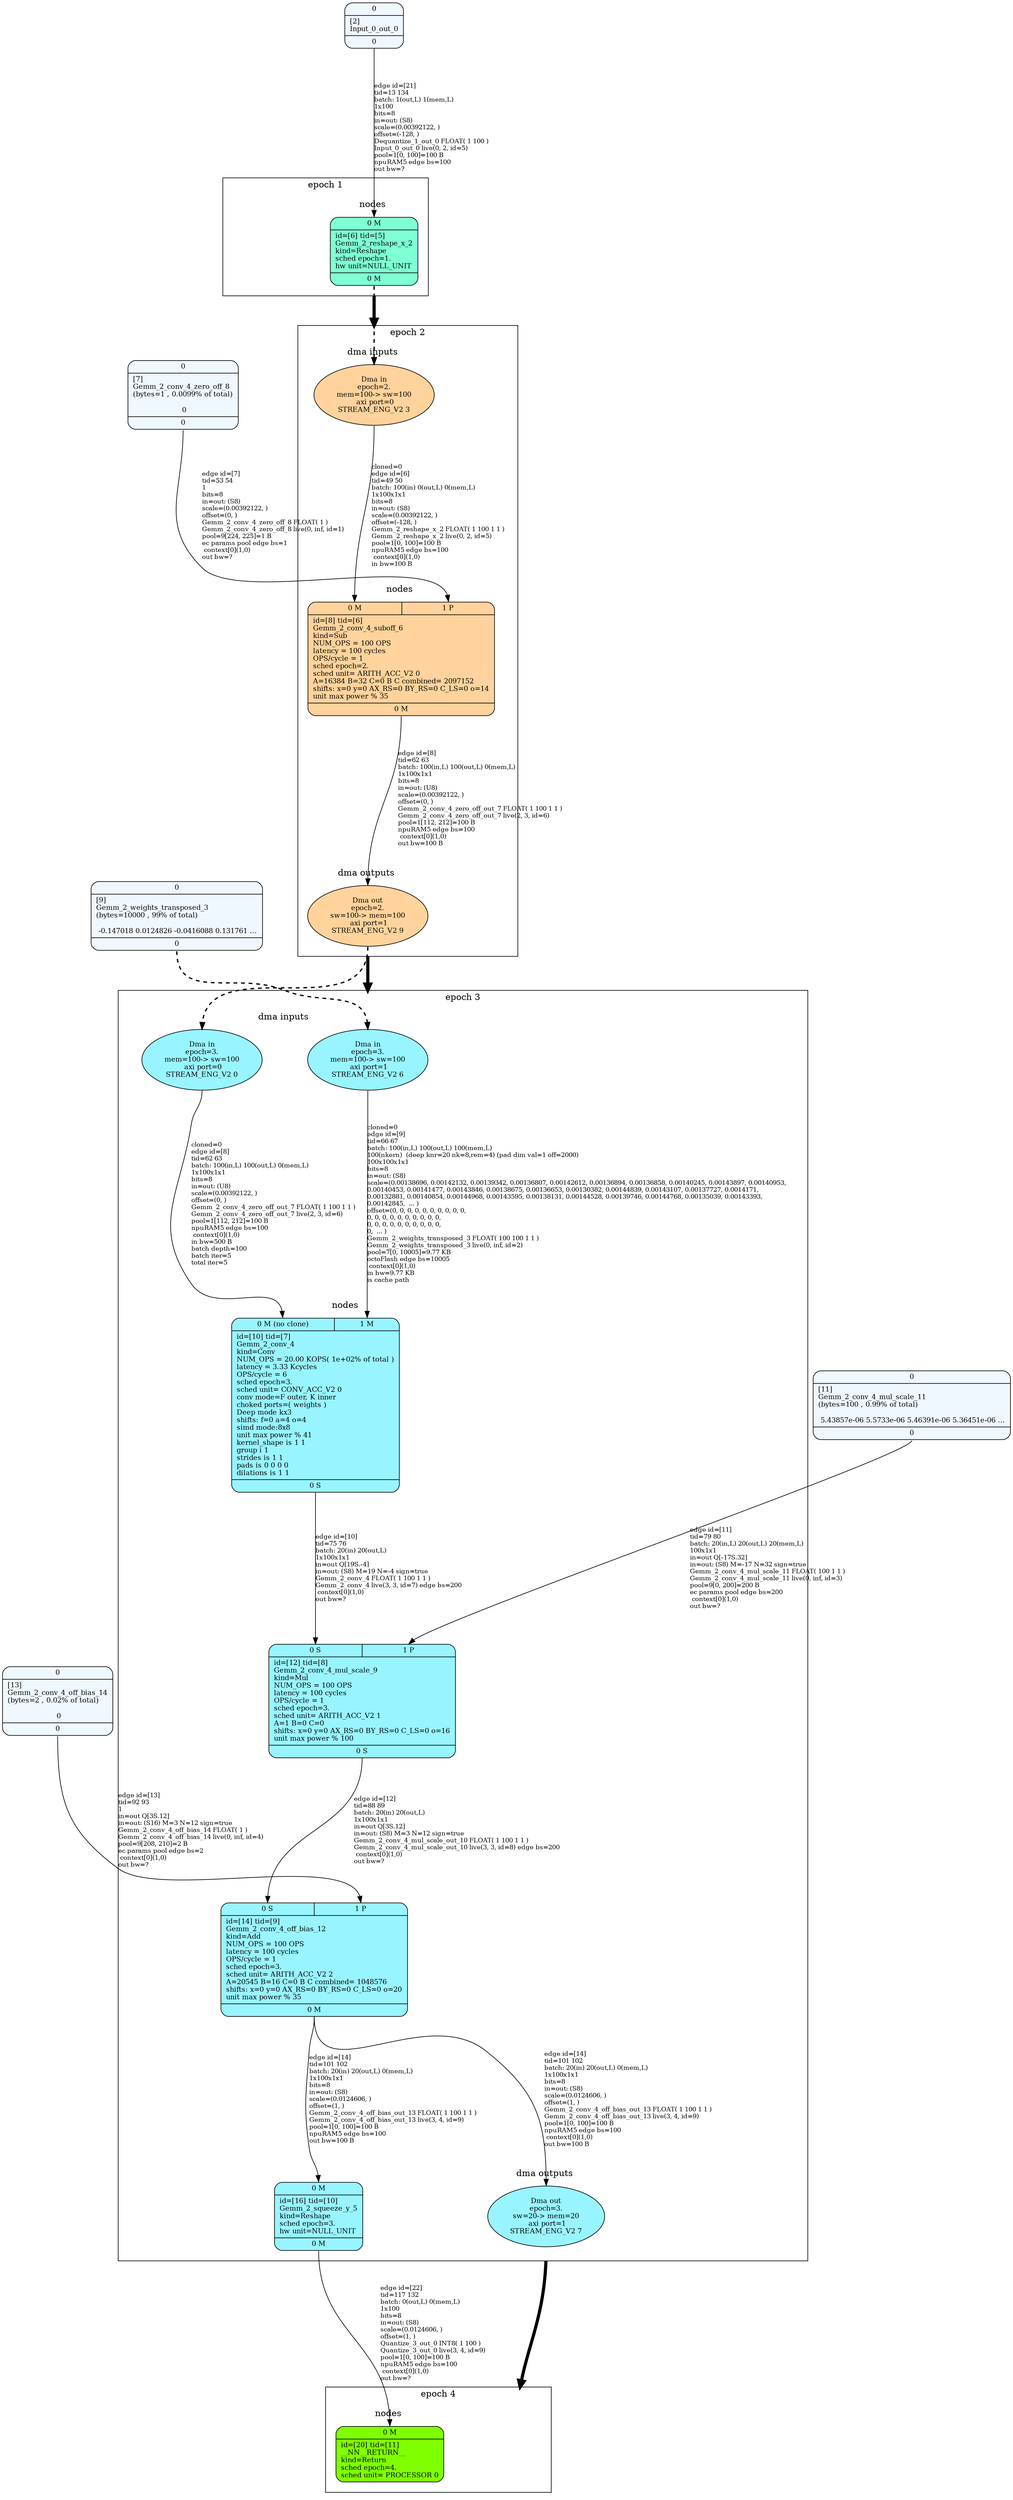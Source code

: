 digraph G {
graph [ fontsize=11 ];
node [ fontsize=11 ];
edge [ fontsize=10 ];
rankdir=BU
ranksep=1.5
nodesep=1
splines=spline
compound=true
Graphinfo [ label="" shape=plaintext, style=rounded, color=black, fontname="Arial-Bold" ];
subgraph cluster_1 { label="epoch 1"; fontsize=14; 
subgraph cluster_1_nodes { label="nodes "; peripheries=0;
Gemm_2_reshape_x_2 ;  }

subgraph cluster_dma_1_in { label=""; peripheries=0;
dummy_1[ style=invis ];  };
 }
subgraph cluster_2 { label="epoch 2"; fontsize=14; 
subgraph cluster_2_nodes { label="nodes "; peripheries=0;
Gemm_2_conv_4_suboff_6 ;  }

subgraph cluster_dma_2_in { label="dma inputs "; peripheries=0;
dma_3i2 ;  };

subgraph cluster_dma_2_out { label="dma outputs "; peripheries=0;
dma_9i2 ;  }
 }
Gemm_2_reshape_x_2:s -> dma_3i2:n [ltail="cluster_1" lhead=cluster_2 strength=1000 penwidth=5];
subgraph cluster_3 { label="epoch 3"; fontsize=14; 
subgraph cluster_3_nodes { label="nodes "; peripheries=0;
Gemm_2_conv_4 ; Gemm_2_conv_4_mul_scale_9 ; Gemm_2_conv_4_off_bias_12 ; Gemm_2_squeeze_y_5 ;  }

subgraph cluster_dma_3_in { label="dma inputs "; peripheries=0;
dma_6i3 ; dma_0i3 ;  };

subgraph cluster_dma_3_out { label="dma outputs "; peripheries=0;
dma_7i3 ;  }
 }
dma_9i2:s -> dma_6i3:n [ltail="cluster_2" lhead=cluster_3 strength=1000 penwidth=5];
subgraph cluster_4 { label="epoch 4"; fontsize=14; 
subgraph cluster_4_nodes { label="nodes "; peripheries=0;
__NN__RETURN__ ;  }

subgraph cluster_dma_4_in { label=""; peripheries=0;
dummy_4[ style=invis ];  };
 }
dma_7i3:s -> dummy_4:n [ltail="cluster_3" lhead=cluster_4 strength=1000 penwidth=5];
Gemm_2_conv_4_off_bias_14 [ label="{ { <i0> 0} |  [13]\lGemm_2_conv_4_off_bias_14\l(bytes=2 , 0.02% of total)\l\l 0 | { <o0> 0} }", shape=record, fillcolor="aliceblue", style="rounded,filled"  ] ;
Input_0_out_0 [ label="{ { <i0> 0} |  [2]\lInput_0_out_0 | { <o0> 0} }", shape=record, fillcolor="aliceblue", style="rounded,filled"  ] ;
Gemm_2_weights_transposed_3 [ label="{ { <i0> 0} |  [9]\lGemm_2_weights_transposed_3\l(bytes=10000 , 99% of total)\l\l -0.147018 0.0124826 -0.0416088 0.131761 ... | { <o0> 0} }", shape=record, fillcolor="aliceblue", style="rounded,filled"  ] ;
Gemm_2_conv_4_mul_scale_11 [ label="{ { <i0> 0} |  [11]\lGemm_2_conv_4_mul_scale_11\l(bytes=100 , 0.99% of total)\l\l 5.43857e-06 5.5733e-06 5.46391e-06 5.36451e-06 ... | { <o0> 0} }", shape=record, fillcolor="aliceblue", style="rounded,filled"  ] ;
Gemm_2_conv_4_zero_off_8 [ label="{ { <i0> 0} |  [7]\lGemm_2_conv_4_zero_off_8\l(bytes=1 , 0.0099% of total)\l\l 0 | { <o0> 0} }", shape=record, fillcolor="aliceblue", style="rounded,filled"  ] ;
Gemm_2_reshape_x_2 [ label="{ { < i0>  0 M } | id=[6] tid=[5]\lGemm_2_reshape_x_2\lkind=Reshape\lsched epoch=1.\lhw unit=NULL_UNIT\l | { < o0>  0 M } }", shape=record, fillcolor="aquamarine", style="rounded,filled"  ] ;
dma_9i2 [ label="Dma out\nepoch=2.\nsw=100-> mem=100
 axi port=1\nSTREAM_ENG_V2 9", shape=ellipse, width=0.1, fillcolor="burlywood1", style="rounded,filled"  ]
Gemm_2_conv_4_suboff_6:o0:s->dma_9i2:n [ label="edge id=[8]\ltid=62 63\lbatch: 100(in,L) 100(out,L) 0(mem,L) \l1x100x1x1\lbits=8\lin=out: (U8)\lscale=(0.00392122, )\loffset=(0, )\lGemm_2_conv_4_zero_off_out_7 FLOAT( 1 100 1 1 )\lGemm_2_conv_4_zero_off_out_7 live(2, 3, id=6)\lpool=1[112, 212]=100 B\lnpuRAM5 edge bs=100\l context[0](1,0)\lout bw=100 B\l" ]; 
dma_3i2 [ label="Dma in\nepoch=2.\nmem=100-> sw=100
 axi port=0\nSTREAM_ENG_V2 3", shape=ellipse, width=0.1, fillcolor="burlywood1", style="rounded,filled"  ]
Gemm_2_conv_4_suboff_6 [ label="{ { < i0>  0 M  | < i1>  1 P } | id=[8] tid=[6]\lGemm_2_conv_4_suboff_6\lkind=Sub\lNUM_OPS = 100 OPS\llatency = 100 cycles\lOPS/cycle = 1\lsched epoch=2.\lsched unit= ARITH_ACC_V2 0\lA=16384 B=32 C=0 B C combined= 2097152\lshifts: x=0 y=0 AX_RS=0 BY_RS=0 C_LS=0 o=14\lunit max power % 35\l | { < o0>  0 M } }", shape=record, fillcolor="burlywood1", style="rounded,filled"  ] ;
dma_0i3 [ label="Dma in\nepoch=3.\nmem=100-> sw=100
 axi port=0\nSTREAM_ENG_V2 0", shape=ellipse, width=0.1, fillcolor="cadetblue1", style="rounded,filled"  ]
dma_6i3 [ label="Dma in\nepoch=3.\nmem=100-> sw=100
 axi port=1\nSTREAM_ENG_V2 6", shape=ellipse, width=0.1, fillcolor="cadetblue1", style="rounded,filled"  ]
Gemm_2_conv_4 [ label="{ { < i0>  0 M (no clone)  | < i1>  1 M } | id=[10] tid=[7]\lGemm_2_conv_4\lkind=Conv\lNUM_OPS = 20.00 KOPS( 1e+02% of total )\llatency = 3.33 Kcycles\lOPS/cycle = 6\lsched epoch=3.\lsched unit= CONV_ACC_V2 0\lconv mode=F outer, K inner\lchoked ports=( weights  )\lDeep mode kx3\lshifts: f=0 a=4 o=4\lsimd mode:8x8\lunit max power % 41\lkernel_shape is 1 1\lgroup i 1\lstrides is 1 1\lpads is 0 0 0 0\ldilations is 1 1\l | { < o0>  0 S } }", shape=record, fillcolor="cadetblue1", style="rounded,filled"  ] ;
Gemm_2_conv_4_mul_scale_9 [ label="{ { < i0>  0 S  | < i1>  1 P } | id=[12] tid=[8]\lGemm_2_conv_4_mul_scale_9\lkind=Mul\lNUM_OPS = 100 OPS\llatency = 100 cycles\lOPS/cycle = 1\lsched epoch=3.\lsched unit= ARITH_ACC_V2 1\lA=1 B=0 C=0\lshifts: x=0 y=0 AX_RS=0 BY_RS=0 C_LS=0 o=16\lunit max power % 100\l | { < o0>  0 S } }", shape=record, fillcolor="cadetblue1", style="rounded,filled"  ] ;
dma_7i3 [ label="Dma out\nepoch=3.\nsw=20-> mem=20
 axi port=1\nSTREAM_ENG_V2 7", shape=ellipse, width=0.1, fillcolor="cadetblue1", style="rounded,filled"  ]
Gemm_2_conv_4_off_bias_12:o0:s->dma_7i3:n [ label="edge id=[14]\ltid=101 102\lbatch: 20(in) 20(out,L) 0(mem,L) \l1x100x1x1\lbits=8\lin=out: (S8)\lscale=(0.0124606, )\loffset=(1, )\lGemm_2_conv_4_off_bias_out_13 FLOAT( 1 100 1 1 )\lGemm_2_conv_4_off_bias_out_13 live(3, 4, id=9)\lpool=1[0, 100]=100 B\lnpuRAM5 edge bs=100\l context[0](1,0)\lout bw=100 B\l" ]; 
Gemm_2_conv_4_off_bias_12 [ label="{ { < i0>  0 S  | < i1>  1 P } | id=[14] tid=[9]\lGemm_2_conv_4_off_bias_12\lkind=Add\lNUM_OPS = 100 OPS\llatency = 100 cycles\lOPS/cycle = 1\lsched epoch=3.\lsched unit= ARITH_ACC_V2 2\lA=20545 B=16 C=0 B C combined= 1048576\lshifts: x=0 y=0 AX_RS=0 BY_RS=0 C_LS=0 o=20\lunit max power % 35\l | { < o0>  0 M } }", shape=record, fillcolor="cadetblue1", style="rounded,filled"  ] ;
Gemm_2_squeeze_y_5 [ label="{ { < i0>  0 M } | id=[16] tid=[10]\lGemm_2_squeeze_y_5\lkind=Reshape\lsched epoch=3.\lhw unit=NULL_UNIT\l | { < o0>  0 M } }", shape=record, fillcolor="cadetblue1", style="rounded,filled"  ] ;
__NN__RETURN__ [ label="{ { < i0>  0 M } | id=[20] tid=[11]\l__NN__RETURN__\lkind=Return\lsched epoch=4.\lsched unit= PROCESSOR 0\l}", shape=record, fillcolor="chartreuse", style="rounded,filled"  ] ;
Gemm_2_reshape_x_2:o0:s->dma_3i2:n [ penwidth=2, style=dashed  ]; 
dma_3i2:s->Gemm_2_conv_4_suboff_6:i0:n [ label="cloned=0\ledge id=[6]\ltid=49 50\lbatch: 100(in) 0(out,L) 0(mem,L) \l1x100x1x1\lbits=8\lin=out: (S8)\lscale=(0.00392122, )\loffset=(-128, )\lGemm_2_reshape_x_2 FLOAT( 1 100 1 1 )\lGemm_2_reshape_x_2 live(0, 2, id=5)\lpool=1[0, 100]=100 B\lnpuRAM5 edge bs=100\l context[0](1,0)\lin bw=100 B\l"   ]; 
Gemm_2_conv_4_zero_off_8:o0:s->Gemm_2_conv_4_suboff_6:i1:n [ label="edge id=[7]\ltid=53 54\l1\lbits=8\lin=out: (S8)\lscale=(0.00392122, )\loffset=(0, )\lGemm_2_conv_4_zero_off_8 FLOAT( 1 )\lGemm_2_conv_4_zero_off_8 live(0, inf, id=1)\lpool=9[224, 225]=1 B\lec params pool edge bs=1\l context[0](1,0)\lout bw=?\l" ]; 
dma_9i2:s->dma_0i3:n [ penwidth=2, style=dashed  ]; 
dma_0i3:s->Gemm_2_conv_4:i0:n [ label="cloned=0\ledge id=[8]\ltid=62 63\lbatch: 100(in,L) 100(out,L) 0(mem,L) \l1x100x1x1\lbits=8\lin=out: (U8)\lscale=(0.00392122, )\loffset=(0, )\lGemm_2_conv_4_zero_off_out_7 FLOAT( 1 100 1 1 )\lGemm_2_conv_4_zero_off_out_7 live(2, 3, id=6)\lpool=1[112, 212]=100 B\lnpuRAM5 edge bs=100\l context[0](1,0)\lin bw=500 B\lbatch depth=100\lbatch iter=5\ltotal iter=5\l"   ]; 
Gemm_2_weights_transposed_3:o0:s->dma_6i3:n [ penwidth=2, style=dashed  ]; 
dma_6i3:s->Gemm_2_conv_4:i1:n [ label="cloned=0\ledge id=[9]\ltid=66 67\lbatch: 100(in,L) 100(out,L) 100(mem,L) \l100(nkern)  (deep knr=20 nk=8,rem=4) (pad dim val=1 off=2000)\l100x100x1x1\lbits=8\lin=out: (S8)\lscale=(0.00138696, 0.00142132, 0.00139342, 0.00136807, 0.00142612, 0.00136894, 0.00136858, 0.00140245, 0.00143897, 0.00140953, \l0.00140453, 0.00141477, 0.00143846, 0.00138675, 0.00136653, 0.00130382, 0.00144839, 0.00143107, 0.00137727, 0.0014171, \l0.00132881, 0.00140854, 0.00144968, 0.00143595, 0.00138131, 0.00144528, 0.00139746, 0.00144768, 0.00135039, 0.00143393, \l0.00142845,  ... )\loffset=(0, 0, 0, 0, 0, 0, 0, 0, 0, 0, \l0, 0, 0, 0, 0, 0, 0, 0, 0, 0, \l0, 0, 0, 0, 0, 0, 0, 0, 0, 0, \l0,  ... )\lGemm_2_weights_transposed_3 FLOAT( 100 100 1 1 )\lGemm_2_weights_transposed_3 live(0, inf, id=2)\lpool=7[0, 10005]=9.77 KB\loctoFlash edge bs=10005\l context[0](1,0)\lin bw=9.77 KB\lis cache path\l"   ]; 
Gemm_2_conv_4:o0:s->Gemm_2_conv_4_mul_scale_9:i0:n [ label="edge id=[10]\ltid=75 76\lbatch: 20(in) 20(out,L) \l1x100x1x1\lin=out Q[19S.-4]\lin=out: (S8) M=19 N=-4 sign=true\lGemm_2_conv_4 FLOAT( 1 100 1 1 )\lGemm_2_conv_4 live(3, 3, id=7) edge bs=200\l context[0](1,0)\lout bw=?\l" ]; 
Gemm_2_conv_4_mul_scale_11:o0:s->Gemm_2_conv_4_mul_scale_9:i1:n [ label="edge id=[11]\ltid=79 80\lbatch: 20(in,L) 20(out,L) 20(mem,L) \l100x1x1\lin=out Q[-17S.32]\lin=out: (S8) M=-17 N=32 sign=true\lGemm_2_conv_4_mul_scale_11 FLOAT( 100 1 1 )\lGemm_2_conv_4_mul_scale_11 live(0, inf, id=3)\lpool=9[0, 200]=200 B\lec params pool edge bs=200\l context[0](1,0)\lout bw=?\l" ]; 
Gemm_2_conv_4_mul_scale_9:o0:s->Gemm_2_conv_4_off_bias_12:i0:n [ label="edge id=[12]\ltid=88 89\lbatch: 20(in) 20(out,L) \l1x100x1x1\lin=out Q[3S.12]\lin=out: (S8) M=3 N=12 sign=true\lGemm_2_conv_4_mul_scale_out_10 FLOAT( 1 100 1 1 )\lGemm_2_conv_4_mul_scale_out_10 live(3, 3, id=8) edge bs=200\l context[0](1,0)\lout bw=?\l" ]; 
Gemm_2_conv_4_off_bias_14:o0:s->Gemm_2_conv_4_off_bias_12:i1:n [ label="edge id=[13]\ltid=92 93\l1\lin=out Q[3S.12]\lin=out: (S16) M=3 N=12 sign=true\lGemm_2_conv_4_off_bias_14 FLOAT( 1 )\lGemm_2_conv_4_off_bias_14 live(0, inf, id=4)\lpool=9[208, 210]=2 B\lec params pool edge bs=2\l context[0](1,0)\lout bw=?\l" ]; 
Gemm_2_conv_4_off_bias_12:o0:s->Gemm_2_squeeze_y_5:i0:n [ label="edge id=[14]\ltid=101 102\lbatch: 20(in) 20(out,L) 0(mem,L) \l1x100x1x1\lbits=8\lin=out: (S8)\lscale=(0.0124606, )\loffset=(1, )\lGemm_2_conv_4_off_bias_out_13 FLOAT( 1 100 1 1 )\lGemm_2_conv_4_off_bias_out_13 live(3, 4, id=9)\lpool=1[0, 100]=100 B\lnpuRAM5 edge bs=100\lout bw=100 B\l" ]; 
Input_0_out_0:o0:s->Gemm_2_reshape_x_2:i0:n [ label="edge id=[21]\ltid=13 134\lbatch: 1(out,L) 1(mem,L) \l1x100\lbits=8\lin=out: (S8)\lscale=(0.00392122, )\loffset=(-128, )\lDequantize_1_out_0 FLOAT( 1 100 )\lInput_0_out_0 live(0, 2, id=5)\lpool=1[0, 100]=100 B\lnpuRAM5 edge bs=100\lout bw=?\l" ]; 
Gemm_2_squeeze_y_5:o0:s->__NN__RETURN__:i0:n [ label="edge id=[22]\ltid=117 132\lbatch: 0(out,L) 0(mem,L) \l1x100\lbits=8\lin=out: (S8)\lscale=(0.0124606, )\loffset=(1, )\lQuantize_3_out_0 INT8( 1 100 )\lQuantize_3_out_0 live(3, 4, id=9)\lpool=1[0, 100]=100 B\lnpuRAM5 edge bs=100\l context[0](1,0)\lout bw=?\l" ]; 
}

